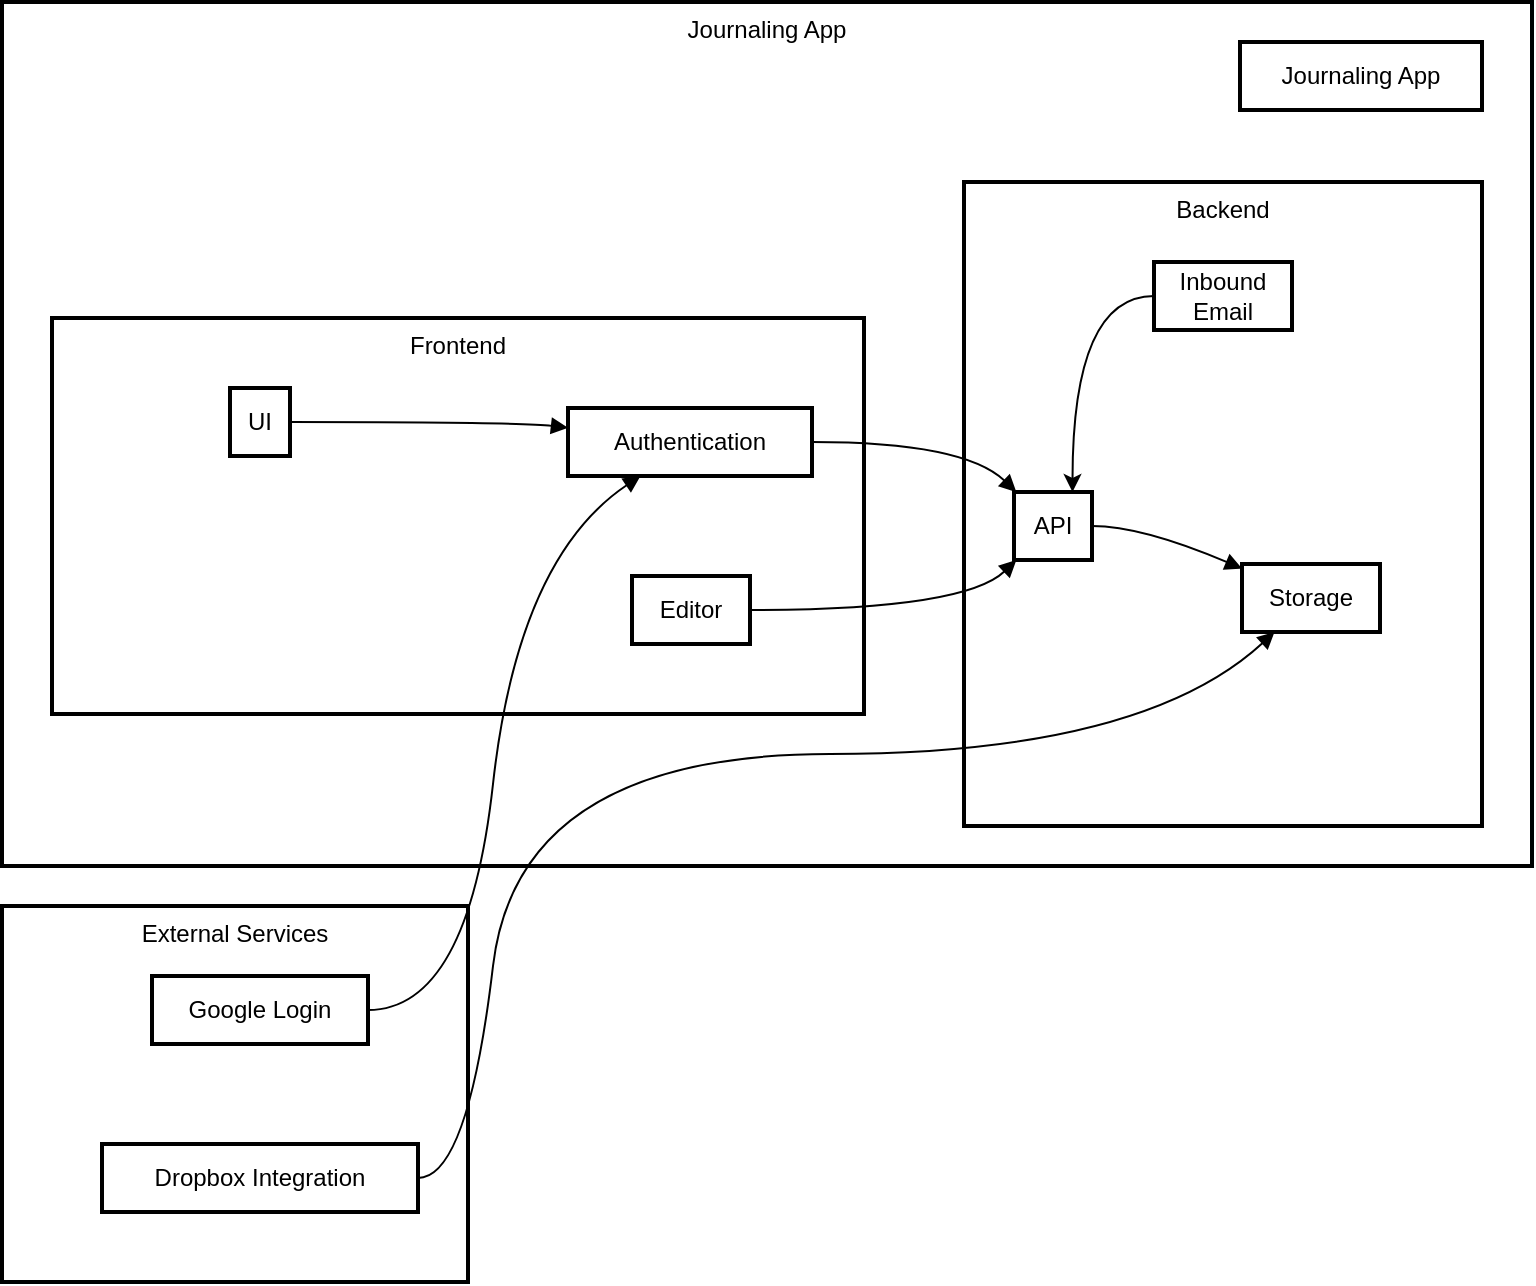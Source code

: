 <mxfile version="21.1.1" type="github" pages="4">
  <diagram name="Requirements" id="MD6OcFWjB4C8k9eTLLos">
    <mxGraphModel dx="2284" dy="1860" grid="1" gridSize="10" guides="1" tooltips="1" connect="1" arrows="1" fold="1" page="1" pageScale="1" pageWidth="850" pageHeight="1100" math="0" shadow="0">
      <root>
        <mxCell id="0" />
        <mxCell id="1" parent="0" />
        <mxCell id="2" value="External Services" style="whiteSpace=wrap;strokeWidth=2;verticalAlign=top;" parent="1" vertex="1">
          <mxGeometry y="382" width="233" height="188" as="geometry" />
        </mxCell>
        <mxCell id="3" value="Google Login" style="whiteSpace=wrap;strokeWidth=2;" parent="1" vertex="1">
          <mxGeometry x="75" y="417" width="108" height="34" as="geometry" />
        </mxCell>
        <mxCell id="4" value="Dropbox Integration" style="whiteSpace=wrap;strokeWidth=2;" parent="1" vertex="1">
          <mxGeometry x="50" y="501" width="158" height="34" as="geometry" />
        </mxCell>
        <mxCell id="5" value="Journaling App" style="whiteSpace=wrap;strokeWidth=2;verticalAlign=top;" parent="1" vertex="1">
          <mxGeometry y="-70" width="765" height="432" as="geometry" />
        </mxCell>
        <mxCell id="6" value="Journaling App" style="whiteSpace=wrap;strokeWidth=2;" parent="1" vertex="1">
          <mxGeometry x="619" y="-50" width="121" height="34" as="geometry" />
        </mxCell>
        <mxCell id="7" value="Frontend" style="whiteSpace=wrap;strokeWidth=2;verticalAlign=top;" parent="1" vertex="1">
          <mxGeometry x="25" y="88" width="406" height="198" as="geometry" />
        </mxCell>
        <mxCell id="8" value="Backend" style="whiteSpace=wrap;strokeWidth=2;verticalAlign=top;" parent="1" vertex="1">
          <mxGeometry x="481" y="20" width="259" height="322" as="geometry" />
        </mxCell>
        <mxCell id="9" value="API" style="whiteSpace=wrap;strokeWidth=2;" parent="1" vertex="1">
          <mxGeometry x="506" y="175" width="39" height="34" as="geometry" />
        </mxCell>
        <mxCell id="10" value="Storage" style="whiteSpace=wrap;strokeWidth=2;" parent="1" vertex="1">
          <mxGeometry x="620" y="211" width="69" height="34" as="geometry" />
        </mxCell>
        <mxCell id="11" value="UI" style="whiteSpace=wrap;strokeWidth=2;" parent="1" vertex="1">
          <mxGeometry x="114" y="123" width="30" height="34" as="geometry" />
        </mxCell>
        <mxCell id="12" value="Authentication" style="whiteSpace=wrap;strokeWidth=2;" parent="1" vertex="1">
          <mxGeometry x="283" y="133" width="122" height="34" as="geometry" />
        </mxCell>
        <mxCell id="13" value="Editor" style="whiteSpace=wrap;strokeWidth=2;" parent="1" vertex="1">
          <mxGeometry x="315" y="217" width="59" height="34" as="geometry" />
        </mxCell>
        <mxCell id="14" value="" style="curved=1;startArrow=none;endArrow=block;exitX=1.002;exitY=0.5;entryX=0.002;entryY=0.291;" parent="1" source="11" target="12" edge="1">
          <mxGeometry relative="1" as="geometry">
            <Array as="points">
              <mxPoint x="258" y="140" />
            </Array>
          </mxGeometry>
        </mxCell>
        <mxCell id="15" value="" style="curved=1;startArrow=none;endArrow=block;exitX=1.006;exitY=0.5;entryX=0.03;entryY=0;" parent="1" source="12" target="9" edge="1">
          <mxGeometry relative="1" as="geometry">
            <Array as="points">
              <mxPoint x="481" y="150" />
            </Array>
          </mxGeometry>
        </mxCell>
        <mxCell id="16" value="" style="curved=1;startArrow=none;endArrow=block;exitX=1;exitY=0.5;entryX=0.03;entryY=1;" parent="1" source="13" target="9" edge="1">
          <mxGeometry relative="1" as="geometry">
            <Array as="points">
              <mxPoint x="481" y="234" />
            </Array>
          </mxGeometry>
        </mxCell>
        <mxCell id="17" value="" style="curved=1;startArrow=none;endArrow=block;exitX=0.989;exitY=0.5;entryX=0.004;entryY=0.07;" parent="1" source="9" target="10" edge="1">
          <mxGeometry relative="1" as="geometry">
            <Array as="points">
              <mxPoint x="570" y="192" />
            </Array>
          </mxGeometry>
        </mxCell>
        <mxCell id="18" value="" style="curved=1;startArrow=none;endArrow=block;exitX=0.999;exitY=0.5;entryX=0.297;entryY=1;" parent="1" source="3" target="12" edge="1">
          <mxGeometry relative="1" as="geometry">
            <Array as="points">
              <mxPoint x="233" y="434" />
              <mxPoint x="258" y="208" />
            </Array>
          </mxGeometry>
        </mxCell>
        <mxCell id="19" value="" style="curved=1;startArrow=none;endArrow=block;exitX=1.002;exitY=0.5;entryX=0.236;entryY=1;" parent="1" source="4" target="10" edge="1">
          <mxGeometry relative="1" as="geometry">
            <Array as="points">
              <mxPoint x="233" y="518" />
              <mxPoint x="258" y="306" />
              <mxPoint x="570" y="306" />
            </Array>
          </mxGeometry>
        </mxCell>
        <mxCell id="tXlYwTafqJWVNl3AP-Cu-20" style="edgeStyle=orthogonalEdgeStyle;rounded=0;orthogonalLoop=1;jettySize=auto;html=1;entryX=0.75;entryY=0;entryDx=0;entryDy=0;curved=1;" edge="1" parent="1" source="tXlYwTafqJWVNl3AP-Cu-19" target="9">
          <mxGeometry relative="1" as="geometry" />
        </mxCell>
        <mxCell id="tXlYwTafqJWVNl3AP-Cu-19" value="Inbound Email" style="whiteSpace=wrap;strokeWidth=2;" vertex="1" parent="1">
          <mxGeometry x="576" y="60" width="69" height="34" as="geometry" />
        </mxCell>
      </root>
    </mxGraphModel>
  </diagram>
  <diagram id="MqfncJcHMeh9_1TQI0Fc" name="Entity Relationship">
    <mxGraphModel dx="1434" dy="760" grid="1" gridSize="10" guides="1" tooltips="1" connect="1" arrows="1" fold="1" page="1" pageScale="1" pageWidth="850" pageHeight="1100" math="0" shadow="0">
      <root>
        <mxCell id="0" />
        <mxCell id="1" parent="0" />
        <mxCell id="gf3zZNjKIJ4pGuWTNKN2-1" value="User" style="shape=table;startSize=75;container=1;collapsible=0;childLayout=tableLayout;fixedRows=1;rowLines=1;fontStyle=1;align=center;resizeLast=1;" vertex="1" parent="1">
          <mxGeometry x="20" y="20" width="100" height="75" as="geometry" />
        </mxCell>
        <mxCell id="gf3zZNjKIJ4pGuWTNKN2-2" value="Journal" style="shape=table;startSize=75;container=1;collapsible=0;childLayout=tableLayout;fixedRows=1;rowLines=1;fontStyle=1;align=center;resizeLast=1;" vertex="1" parent="1">
          <mxGeometry x="20" y="195" width="100" height="75" as="geometry" />
        </mxCell>
        <mxCell id="gf3zZNjKIJ4pGuWTNKN2-3" value="Entry" style="shape=table;startSize=75;container=1;collapsible=0;childLayout=tableLayout;fixedRows=1;rowLines=1;fontStyle=1;align=center;resizeLast=1;" vertex="1" parent="1">
          <mxGeometry x="20" y="370" width="100" height="75" as="geometry" />
        </mxCell>
        <mxCell id="gf3zZNjKIJ4pGuWTNKN2-4" value="owns" style="curved=1;startArrow=ERmandOne;startSize=10;;endArrow=ERmany;endSize=10;;exitX=0.5;exitY=1;entryX=0.5;entryY=0;" edge="1" parent="1" source="gf3zZNjKIJ4pGuWTNKN2-1" target="gf3zZNjKIJ4pGuWTNKN2-2">
          <mxGeometry relative="1" as="geometry">
            <Array as="points" />
          </mxGeometry>
        </mxCell>
        <mxCell id="gf3zZNjKIJ4pGuWTNKN2-5" value="contains" style="curved=1;startArrow=ERmany;startSize=10;;endArrow=ERmandOne;endSize=10;;exitX=0.5;exitY=1;entryX=0.5;entryY=0;" edge="1" parent="1" source="gf3zZNjKIJ4pGuWTNKN2-2" target="gf3zZNjKIJ4pGuWTNKN2-3">
          <mxGeometry relative="1" as="geometry">
            <Array as="points" />
          </mxGeometry>
        </mxCell>
      </root>
    </mxGraphModel>
  </diagram>
  <diagram id="nhHJZpbY7K54aFTPnUWu" name="DB Models">
    <mxGraphModel dx="1434" dy="760" grid="1" gridSize="10" guides="1" tooltips="1" connect="1" arrows="1" fold="1" page="1" pageScale="1" pageWidth="850" pageHeight="1100" math="0" shadow="0">
      <root>
        <mxCell id="0" />
        <mxCell id="1" parent="0" />
        <mxCell id="bgH8xB4TeTwwzxD6PAuo-1" value="User" style="swimlane;fontStyle=1;align=center;verticalAlign=top;childLayout=stackLayout;horizontal=1;startSize=26;horizontalStack=0;resizeParent=1;resizeParentMax=0;resizeLast=0;collapsible=1;marginBottom=0;whiteSpace=wrap;html=1;" vertex="1" parent="1">
          <mxGeometry x="60" y="150" width="180" height="190" as="geometry" />
        </mxCell>
        <mxCell id="bgH8xB4TeTwwzxD6PAuo-2" value="+ _id: UID" style="text;strokeColor=none;fillColor=none;align=left;verticalAlign=top;spacingLeft=4;spacingRight=4;overflow=hidden;rotatable=0;points=[[0,0.5],[1,0.5]];portConstraint=eastwest;whiteSpace=wrap;html=1;" vertex="1" parent="bgH8xB4TeTwwzxD6PAuo-1">
          <mxGeometry y="26" width="180" height="26" as="geometry" />
        </mxCell>
        <mxCell id="bgH8xB4TeTwwzxD6PAuo-8" value="+ name: String" style="text;strokeColor=none;fillColor=none;align=left;verticalAlign=top;spacingLeft=4;spacingRight=4;overflow=hidden;rotatable=0;points=[[0,0.5],[1,0.5]];portConstraint=eastwest;whiteSpace=wrap;html=1;" vertex="1" parent="bgH8xB4TeTwwzxD6PAuo-1">
          <mxGeometry y="52" width="180" height="26" as="geometry" />
        </mxCell>
        <mxCell id="bgH8xB4TeTwwzxD6PAuo-7" value="+ profilepic: String (encoded)" style="text;strokeColor=none;fillColor=none;align=left;verticalAlign=top;spacingLeft=4;spacingRight=4;overflow=hidden;rotatable=0;points=[[0,0.5],[1,0.5]];portConstraint=eastwest;whiteSpace=wrap;html=1;" vertex="1" parent="bgH8xB4TeTwwzxD6PAuo-1">
          <mxGeometry y="78" width="180" height="26" as="geometry" />
        </mxCell>
        <mxCell id="bgH8xB4TeTwwzxD6PAuo-6" value="- pw_hash: String (encrypted)" style="text;strokeColor=none;fillColor=none;align=left;verticalAlign=top;spacingLeft=4;spacingRight=4;overflow=hidden;rotatable=0;points=[[0,0.5],[1,0.5]];portConstraint=eastwest;whiteSpace=wrap;html=1;" vertex="1" parent="bgH8xB4TeTwwzxD6PAuo-1">
          <mxGeometry y="104" width="180" height="26" as="geometry" />
        </mxCell>
        <mxCell id="bgH8xB4TeTwwzxD6PAuo-5" value="- username: String" style="text;strokeColor=none;fillColor=none;align=left;verticalAlign=top;spacingLeft=4;spacingRight=4;overflow=hidden;rotatable=0;points=[[0,0.5],[1,0.5]];portConstraint=eastwest;whiteSpace=wrap;html=1;" vertex="1" parent="bgH8xB4TeTwwzxD6PAuo-1">
          <mxGeometry y="130" width="180" height="26" as="geometry" />
        </mxCell>
        <mxCell id="bgH8xB4TeTwwzxD6PAuo-3" value="" style="line;strokeWidth=1;fillColor=none;align=left;verticalAlign=middle;spacingTop=-1;spacingLeft=3;spacingRight=3;rotatable=0;labelPosition=right;points=[];portConstraint=eastwest;strokeColor=inherit;" vertex="1" parent="bgH8xB4TeTwwzxD6PAuo-1">
          <mxGeometry y="156" width="180" height="8" as="geometry" />
        </mxCell>
        <mxCell id="bgH8xB4TeTwwzxD6PAuo-4" value="+ method(type): type" style="text;strokeColor=none;fillColor=none;align=left;verticalAlign=top;spacingLeft=4;spacingRight=4;overflow=hidden;rotatable=0;points=[[0,0.5],[1,0.5]];portConstraint=eastwest;whiteSpace=wrap;html=1;" vertex="1" parent="bgH8xB4TeTwwzxD6PAuo-1">
          <mxGeometry y="164" width="180" height="26" as="geometry" />
        </mxCell>
        <mxCell id="bgH8xB4TeTwwzxD6PAuo-13" value="Entry" style="swimlane;fontStyle=1;align=center;verticalAlign=top;childLayout=stackLayout;horizontal=1;startSize=26;horizontalStack=0;resizeParent=1;resizeParentMax=0;resizeLast=0;collapsible=1;marginBottom=0;whiteSpace=wrap;html=1;" vertex="1" parent="1">
          <mxGeometry x="590" y="150" width="160" height="164" as="geometry" />
        </mxCell>
        <mxCell id="bgH8xB4TeTwwzxD6PAuo-14" value="+ _id: UID" style="text;strokeColor=none;fillColor=none;align=left;verticalAlign=top;spacingLeft=4;spacingRight=4;overflow=hidden;rotatable=0;points=[[0,0.5],[1,0.5]];portConstraint=eastwest;whiteSpace=wrap;html=1;" vertex="1" parent="bgH8xB4TeTwwzxD6PAuo-13">
          <mxGeometry y="26" width="160" height="26" as="geometry" />
        </mxCell>
        <mxCell id="bgH8xB4TeTwwzxD6PAuo-18" value="- body: String (markdown)" style="text;strokeColor=none;fillColor=none;align=left;verticalAlign=top;spacingLeft=4;spacingRight=4;overflow=hidden;rotatable=0;points=[[0,0.5],[1,0.5]];portConstraint=eastwest;whiteSpace=wrap;html=1;" vertex="1" parent="bgH8xB4TeTwwzxD6PAuo-13">
          <mxGeometry y="52" width="160" height="26" as="geometry" />
        </mxCell>
        <mxCell id="bgH8xB4TeTwwzxD6PAuo-17" value="created_at: ISO Date" style="text;strokeColor=none;fillColor=none;align=left;verticalAlign=top;spacingLeft=4;spacingRight=4;overflow=hidden;rotatable=0;points=[[0,0.5],[1,0.5]];portConstraint=eastwest;whiteSpace=wrap;html=1;" vertex="1" parent="bgH8xB4TeTwwzxD6PAuo-13">
          <mxGeometry y="78" width="160" height="26" as="geometry" />
        </mxCell>
        <mxCell id="bgH8xB4TeTwwzxD6PAuo-19" value="updated_at: ISO Date" style="text;strokeColor=none;fillColor=none;align=left;verticalAlign=top;spacingLeft=4;spacingRight=4;overflow=hidden;rotatable=0;points=[[0,0.5],[1,0.5]];portConstraint=eastwest;whiteSpace=wrap;html=1;" vertex="1" parent="bgH8xB4TeTwwzxD6PAuo-13">
          <mxGeometry y="104" width="160" height="26" as="geometry" />
        </mxCell>
        <mxCell id="bgH8xB4TeTwwzxD6PAuo-15" value="" style="line;strokeWidth=1;fillColor=none;align=left;verticalAlign=middle;spacingTop=-1;spacingLeft=3;spacingRight=3;rotatable=0;labelPosition=right;points=[];portConstraint=eastwest;strokeColor=inherit;" vertex="1" parent="bgH8xB4TeTwwzxD6PAuo-13">
          <mxGeometry y="130" width="160" height="8" as="geometry" />
        </mxCell>
        <mxCell id="bgH8xB4TeTwwzxD6PAuo-16" value="+ method(type): type" style="text;strokeColor=none;fillColor=none;align=left;verticalAlign=top;spacingLeft=4;spacingRight=4;overflow=hidden;rotatable=0;points=[[0,0.5],[1,0.5]];portConstraint=eastwest;whiteSpace=wrap;html=1;" vertex="1" parent="bgH8xB4TeTwwzxD6PAuo-13">
          <mxGeometry y="138" width="160" height="26" as="geometry" />
        </mxCell>
        <mxCell id="71tFEm9EMH-OF3aErd9o-1" value="Journal" style="swimlane;fontStyle=1;align=center;verticalAlign=top;childLayout=stackLayout;horizontal=1;startSize=26;horizontalStack=0;resizeParent=1;resizeParentMax=0;resizeLast=0;collapsible=1;marginBottom=0;whiteSpace=wrap;html=1;" vertex="1" parent="1">
          <mxGeometry x="310" y="150" width="160" height="138" as="geometry" />
        </mxCell>
        <mxCell id="71tFEm9EMH-OF3aErd9o-2" value="+ _id: UID" style="text;strokeColor=none;fillColor=none;align=left;verticalAlign=top;spacingLeft=4;spacingRight=4;overflow=hidden;rotatable=0;points=[[0,0.5],[1,0.5]];portConstraint=eastwest;whiteSpace=wrap;html=1;" vertex="1" parent="71tFEm9EMH-OF3aErd9o-1">
          <mxGeometry y="26" width="160" height="26" as="geometry" />
        </mxCell>
        <mxCell id="71tFEm9EMH-OF3aErd9o-6" value="+ owner: ref (user)" style="text;strokeColor=none;fillColor=none;align=left;verticalAlign=top;spacingLeft=4;spacingRight=4;overflow=hidden;rotatable=0;points=[[0,0.5],[1,0.5]];portConstraint=eastwest;whiteSpace=wrap;html=1;" vertex="1" parent="71tFEm9EMH-OF3aErd9o-1">
          <mxGeometry y="52" width="160" height="26" as="geometry" />
        </mxCell>
        <mxCell id="71tFEm9EMH-OF3aErd9o-5" value="- entries: array ref(entry)" style="text;strokeColor=none;fillColor=none;align=left;verticalAlign=top;spacingLeft=4;spacingRight=4;overflow=hidden;rotatable=0;points=[[0,0.5],[1,0.5]];portConstraint=eastwest;whiteSpace=wrap;html=1;" vertex="1" parent="71tFEm9EMH-OF3aErd9o-1">
          <mxGeometry y="78" width="160" height="26" as="geometry" />
        </mxCell>
        <mxCell id="71tFEm9EMH-OF3aErd9o-3" value="" style="line;strokeWidth=1;fillColor=none;align=left;verticalAlign=middle;spacingTop=-1;spacingLeft=3;spacingRight=3;rotatable=0;labelPosition=right;points=[];portConstraint=eastwest;strokeColor=inherit;" vertex="1" parent="71tFEm9EMH-OF3aErd9o-1">
          <mxGeometry y="104" width="160" height="8" as="geometry" />
        </mxCell>
        <mxCell id="71tFEm9EMH-OF3aErd9o-4" value="+ getAllEntries" style="text;strokeColor=none;fillColor=none;align=left;verticalAlign=top;spacingLeft=4;spacingRight=4;overflow=hidden;rotatable=0;points=[[0,0.5],[1,0.5]];portConstraint=eastwest;whiteSpace=wrap;html=1;" vertex="1" parent="71tFEm9EMH-OF3aErd9o-1">
          <mxGeometry y="112" width="160" height="26" as="geometry" />
        </mxCell>
      </root>
    </mxGraphModel>
  </diagram>
  <diagram id="oVVYfixzkSWqtZnmpwor" name="Proposed Sitemap">
    <mxGraphModel dx="1434" dy="1860" grid="1" gridSize="10" guides="1" tooltips="1" connect="1" arrows="1" fold="1" page="1" pageScale="1" pageWidth="850" pageHeight="1100" math="0" shadow="0">
      <root>
        <mxCell id="0" />
        <mxCell id="1" parent="0" />
        <mxCell id="931jDY0qx2DorwzgAlHH-1" value="JOURNAL APP" style="whiteSpace=wrap;strokeWidth=2;" vertex="1" parent="1">
          <mxGeometry x="10" y="168" width="112" height="34" as="geometry" />
        </mxCell>
        <mxCell id="931jDY0qx2DorwzgAlHH-2" value="HOME" style="whiteSpace=wrap;strokeWidth=2;" vertex="1" parent="1">
          <mxGeometry x="219" width="57" height="34" as="geometry" />
        </mxCell>
        <mxCell id="931jDY0qx2DorwzgAlHH-3" value="ENTRY" style="whiteSpace=wrap;strokeWidth=2;" vertex="1" parent="1">
          <mxGeometry x="217" y="84" width="61" height="34" as="geometry" />
        </mxCell>
        <mxCell id="931jDY0qx2DorwzgAlHH-4" value="TAGS" style="whiteSpace=wrap;strokeWidth=2;" vertex="1" parent="1">
          <mxGeometry x="222" y="168" width="52" height="34" as="geometry" />
        </mxCell>
        <mxCell id="931jDY0qx2DorwzgAlHH-5" value="FOLDERS" style="whiteSpace=wrap;strokeWidth=2;" vertex="1" parent="1">
          <mxGeometry x="209" y="252" width="78" height="34" as="geometry" />
        </mxCell>
        <mxCell id="931jDY0qx2DorwzgAlHH-6" value="SEARCH" style="whiteSpace=wrap;strokeWidth=2;" vertex="1" parent="1">
          <mxGeometry x="213" y="336" width="70" height="34" as="geometry" />
        </mxCell>
        <mxCell id="931jDY0qx2DorwzgAlHH-7" value="SETTINGS" style="whiteSpace=wrap;strokeWidth=2;" vertex="1" parent="1">
          <mxGeometry x="206" y="420" width="83" height="34" as="geometry" />
        </mxCell>
        <mxCell id="931jDY0qx2DorwzgAlHH-8" value="ADMIN DASHBOARD" style="whiteSpace=wrap;strokeWidth=2;" vertex="1" parent="1">
          <mxGeometry x="150" y="650" width="152" height="34" as="geometry" />
        </mxCell>
        <mxCell id="931jDY0qx2DorwzgAlHH-9" value="USERS" style="whiteSpace=wrap;strokeWidth=2;" vertex="1" parent="1">
          <mxGeometry x="422" y="430" width="59" height="34" as="geometry" />
        </mxCell>
        <mxCell id="931jDY0qx2DorwzgAlHH-10" value="ENTRIES" style="whiteSpace=wrap;strokeWidth=2;" vertex="1" parent="1">
          <mxGeometry x="415" y="514" width="73" height="34" as="geometry" />
        </mxCell>
        <mxCell id="931jDY0qx2DorwzgAlHH-11" value="TAGS" style="whiteSpace=wrap;strokeWidth=2;" vertex="1" parent="1">
          <mxGeometry x="425" y="598" width="52" height="34" as="geometry" />
        </mxCell>
        <mxCell id="931jDY0qx2DorwzgAlHH-12" value="FOLDERS" style="whiteSpace=wrap;strokeWidth=2;" vertex="1" parent="1">
          <mxGeometry x="412" y="682" width="78" height="34" as="geometry" />
        </mxCell>
        <mxCell id="931jDY0qx2DorwzgAlHH-13" value="SETTINGS" style="whiteSpace=wrap;strokeWidth=2;" vertex="1" parent="1">
          <mxGeometry x="410" y="766" width="83" height="34" as="geometry" />
        </mxCell>
        <mxCell id="931jDY0qx2DorwzgAlHH-14" value="" style="curved=1;startArrow=none;endArrow=block;exitX=0.571;exitY=0;entryX=0.005;entryY=0.5;" edge="1" parent="1" source="931jDY0qx2DorwzgAlHH-1" target="931jDY0qx2DorwzgAlHH-2">
          <mxGeometry relative="1" as="geometry">
            <Array as="points">
              <mxPoint x="147" y="17" />
            </Array>
          </mxGeometry>
        </mxCell>
        <mxCell id="931jDY0qx2DorwzgAlHH-15" value="" style="curved=1;startArrow=none;endArrow=block;exitX=0.644;exitY=0;entryX=-0.001;entryY=0.5;" edge="1" parent="1" source="931jDY0qx2DorwzgAlHH-1" target="931jDY0qx2DorwzgAlHH-3">
          <mxGeometry relative="1" as="geometry">
            <Array as="points">
              <mxPoint x="147" y="101" />
            </Array>
          </mxGeometry>
        </mxCell>
        <mxCell id="931jDY0qx2DorwzgAlHH-16" value="" style="curved=1;startArrow=none;endArrow=block;exitX=0.996;exitY=0.5;entryX=-0.008;entryY=0.5;" edge="1" parent="1" source="931jDY0qx2DorwzgAlHH-1" target="931jDY0qx2DorwzgAlHH-4">
          <mxGeometry relative="1" as="geometry">
            <Array as="points" />
          </mxGeometry>
        </mxCell>
        <mxCell id="931jDY0qx2DorwzgAlHH-17" value="" style="curved=1;startArrow=none;endArrow=block;exitX=0.644;exitY=1;entryX=-0.005;entryY=0.5;" edge="1" parent="1" source="931jDY0qx2DorwzgAlHH-1" target="931jDY0qx2DorwzgAlHH-5">
          <mxGeometry relative="1" as="geometry">
            <Array as="points">
              <mxPoint x="147" y="269" />
            </Array>
          </mxGeometry>
        </mxCell>
        <mxCell id="931jDY0qx2DorwzgAlHH-18" value="" style="curved=1;startArrow=none;endArrow=block;exitX=0.571;exitY=1;entryX=-0.006;entryY=0.5;" edge="1" parent="1" source="931jDY0qx2DorwzgAlHH-1" target="931jDY0qx2DorwzgAlHH-6">
          <mxGeometry relative="1" as="geometry">
            <Array as="points">
              <mxPoint x="147" y="353" />
            </Array>
          </mxGeometry>
        </mxCell>
        <mxCell id="931jDY0qx2DorwzgAlHH-19" value="" style="curved=1;startArrow=none;endArrow=block;exitX=0.547;exitY=1;entryX=-0.001;entryY=0.5;" edge="1" parent="1" source="931jDY0qx2DorwzgAlHH-1" target="931jDY0qx2DorwzgAlHH-7">
          <mxGeometry relative="1" as="geometry">
            <Array as="points">
              <mxPoint x="147" y="437" />
            </Array>
          </mxGeometry>
        </mxCell>
        <mxCell id="931jDY0qx2DorwzgAlHH-20" value="" style="curved=1;startArrow=none;endArrow=block;exitX=0.534;exitY=1;entryX=-0.003;entryY=0.5;" edge="1" parent="1" source="931jDY0qx2DorwzgAlHH-1" target="931jDY0qx2DorwzgAlHH-8">
          <mxGeometry relative="1" as="geometry">
            <Array as="points">
              <mxPoint x="-20" y="530" />
            </Array>
          </mxGeometry>
        </mxCell>
        <mxCell id="931jDY0qx2DorwzgAlHH-21" value="" style="curved=1;startArrow=none;endArrow=block;exitX=0.542;exitY=0;entryX=-0.003;entryY=0.5;" edge="1" parent="1" source="931jDY0qx2DorwzgAlHH-8" target="931jDY0qx2DorwzgAlHH-9">
          <mxGeometry relative="1" as="geometry">
            <Array as="points">
              <mxPoint x="340" y="400" />
            </Array>
          </mxGeometry>
        </mxCell>
        <mxCell id="931jDY0qx2DorwzgAlHH-22" value="" style="curved=1;startArrow=none;endArrow=block;exitX=0.565;exitY=0;entryX=-0.006;entryY=0.5;" edge="1" parent="1" source="931jDY0qx2DorwzgAlHH-8" target="931jDY0qx2DorwzgAlHH-10">
          <mxGeometry relative="1" as="geometry">
            <Array as="points">
              <mxPoint x="340" y="450" />
            </Array>
          </mxGeometry>
        </mxCell>
        <mxCell id="931jDY0qx2DorwzgAlHH-23" value="" style="curved=1;startArrow=none;endArrow=block;exitX=0.632;exitY=0;entryX=0.006;entryY=0.5;" edge="1" parent="1" source="931jDY0qx2DorwzgAlHH-8" target="931jDY0qx2DorwzgAlHH-11">
          <mxGeometry relative="1" as="geometry">
            <Array as="points">
              <mxPoint x="350" y="520" />
            </Array>
          </mxGeometry>
        </mxCell>
        <mxCell id="931jDY0qx2DorwzgAlHH-24" value="" style="curved=1;startArrow=none;endArrow=block;exitX=0.998;exitY=0.5;entryX=0.004;entryY=0.5;" edge="1" parent="1" source="931jDY0qx2DorwzgAlHH-8" target="931jDY0qx2DorwzgAlHH-12">
          <mxGeometry relative="1" as="geometry">
            <Array as="points" />
          </mxGeometry>
        </mxCell>
        <mxCell id="931jDY0qx2DorwzgAlHH-25" value="" style="curved=1;startArrow=none;endArrow=block;exitX=0.632;exitY=1;entryX=-0.004;entryY=0.5;" edge="1" parent="1" source="931jDY0qx2DorwzgAlHH-8" target="931jDY0qx2DorwzgAlHH-13">
          <mxGeometry relative="1" as="geometry">
            <Array as="points">
              <mxPoint x="310" y="810" />
            </Array>
          </mxGeometry>
        </mxCell>
        <mxCell id="931jDY0qx2DorwzgAlHH-28" value="Create User" style="shape=parallelogram;perimeter=parallelogramPerimeter;whiteSpace=wrap;html=1;fixedSize=1;" vertex="1" parent="1">
          <mxGeometry x="580" y="430" width="110" height="34" as="geometry" />
        </mxCell>
        <mxCell id="931jDY0qx2DorwzgAlHH-29" value="Reset User Password&amp;nbsp;" style="shape=parallelogram;perimeter=parallelogramPerimeter;whiteSpace=wrap;html=1;fixedSize=1;" vertex="1" parent="1">
          <mxGeometry x="680" y="430" width="110" height="34" as="geometry" />
        </mxCell>
        <mxCell id="931jDY0qx2DorwzgAlHH-30" value="Block User &lt;br&gt;Sign-in" style="shape=parallelogram;perimeter=parallelogramPerimeter;whiteSpace=wrap;html=1;fixedSize=1;" vertex="1" parent="1">
          <mxGeometry x="560" y="470" width="110" height="34" as="geometry" />
        </mxCell>
      </root>
    </mxGraphModel>
  </diagram>
</mxfile>
